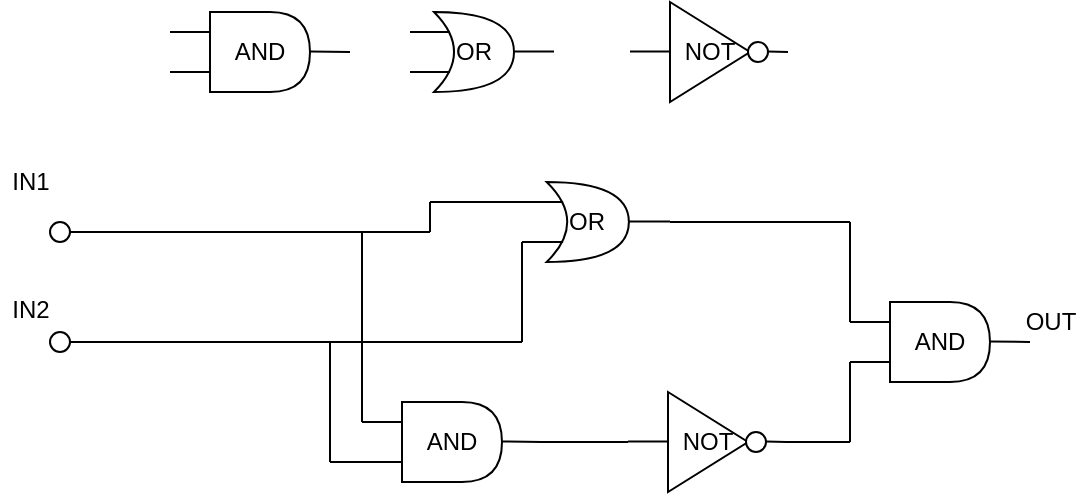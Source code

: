 <mxfile>
    <diagram id="XJSP2jGHWTgzpVkIdk8x" name="Page-1">
        <mxGraphModel dx="889" dy="630" grid="1" gridSize="10" guides="1" tooltips="1" connect="1" arrows="1" fold="1" page="1" pageScale="1" pageWidth="827" pageHeight="1169" math="0" shadow="0">
            <root>
                <mxCell id="0"/>
                <mxCell id="1" parent="0"/>
                <mxCell id="17" value="" style="group" vertex="1" connectable="0" parent="1">
                    <mxGeometry x="130" y="135" width="90" height="40" as="geometry"/>
                </mxCell>
                <mxCell id="2" value="AND" style="shape=delay;whiteSpace=wrap;html=1;" vertex="1" parent="17">
                    <mxGeometry x="20" width="50" height="40" as="geometry"/>
                </mxCell>
                <mxCell id="10" value="" style="endArrow=none;html=1;" edge="1" parent="17">
                    <mxGeometry width="50" height="50" relative="1" as="geometry">
                        <mxPoint y="10" as="sourcePoint"/>
                        <mxPoint x="20" y="10" as="targetPoint"/>
                    </mxGeometry>
                </mxCell>
                <mxCell id="11" value="" style="endArrow=none;html=1;" edge="1" parent="17">
                    <mxGeometry width="50" height="50" relative="1" as="geometry">
                        <mxPoint y="30" as="sourcePoint"/>
                        <mxPoint x="20" y="30" as="targetPoint"/>
                    </mxGeometry>
                </mxCell>
                <mxCell id="12" value="" style="endArrow=none;html=1;" edge="1" parent="17">
                    <mxGeometry width="50" height="50" relative="1" as="geometry">
                        <mxPoint x="70" y="19.71" as="sourcePoint"/>
                        <mxPoint x="90" y="20" as="targetPoint"/>
                    </mxGeometry>
                </mxCell>
                <mxCell id="26" value="" style="group" vertex="1" connectable="0" parent="1">
                    <mxGeometry x="360" y="130" width="79" height="50" as="geometry"/>
                </mxCell>
                <mxCell id="18" value="NOT" style="triangle;whiteSpace=wrap;html=1;" vertex="1" parent="26">
                    <mxGeometry x="20" width="40" height="50" as="geometry"/>
                </mxCell>
                <mxCell id="19" value="" style="ellipse;whiteSpace=wrap;html=1;aspect=fixed;" vertex="1" parent="26">
                    <mxGeometry x="59" y="20" width="10" height="10" as="geometry"/>
                </mxCell>
                <mxCell id="20" value="" style="endArrow=none;html=1;" edge="1" parent="26">
                    <mxGeometry width="50" height="50" relative="1" as="geometry">
                        <mxPoint x="69" y="24.71" as="sourcePoint"/>
                        <mxPoint x="79" y="25" as="targetPoint"/>
                    </mxGeometry>
                </mxCell>
                <mxCell id="21" value="" style="endArrow=none;html=1;" edge="1" parent="26">
                    <mxGeometry width="50" height="50" relative="1" as="geometry">
                        <mxPoint y="24.71" as="sourcePoint"/>
                        <mxPoint x="20" y="24.71" as="targetPoint"/>
                    </mxGeometry>
                </mxCell>
                <mxCell id="27" value="" style="group" vertex="1" connectable="0" parent="1">
                    <mxGeometry x="250" y="135" width="72" height="40" as="geometry"/>
                </mxCell>
                <mxCell id="22" value="OR" style="shape=xor;whiteSpace=wrap;html=1;" vertex="1" parent="27">
                    <mxGeometry x="12" width="40" height="40" as="geometry"/>
                </mxCell>
                <mxCell id="23" value="" style="endArrow=none;html=1;" edge="1" parent="27">
                    <mxGeometry width="50" height="50" relative="1" as="geometry">
                        <mxPoint y="10" as="sourcePoint"/>
                        <mxPoint x="20" y="10" as="targetPoint"/>
                    </mxGeometry>
                </mxCell>
                <mxCell id="24" value="" style="endArrow=none;html=1;" edge="1" parent="27">
                    <mxGeometry width="50" height="50" relative="1" as="geometry">
                        <mxPoint y="30" as="sourcePoint"/>
                        <mxPoint x="20" y="30" as="targetPoint"/>
                    </mxGeometry>
                </mxCell>
                <mxCell id="25" value="" style="endArrow=none;html=1;" edge="1" parent="27">
                    <mxGeometry width="50" height="50" relative="1" as="geometry">
                        <mxPoint x="52" y="19.71" as="sourcePoint"/>
                        <mxPoint x="72" y="19.71" as="targetPoint"/>
                    </mxGeometry>
                </mxCell>
                <mxCell id="28" value="" style="group" vertex="1" connectable="0" parent="1">
                    <mxGeometry x="226" y="330" width="90" height="40" as="geometry"/>
                </mxCell>
                <mxCell id="29" value="AND" style="shape=delay;whiteSpace=wrap;html=1;" vertex="1" parent="28">
                    <mxGeometry x="20" width="50" height="40" as="geometry"/>
                </mxCell>
                <mxCell id="30" value="" style="endArrow=none;html=1;" edge="1" parent="28">
                    <mxGeometry width="50" height="50" relative="1" as="geometry">
                        <mxPoint y="10" as="sourcePoint"/>
                        <mxPoint x="20" y="10" as="targetPoint"/>
                    </mxGeometry>
                </mxCell>
                <mxCell id="31" value="" style="endArrow=none;html=1;" edge="1" parent="28">
                    <mxGeometry width="50" height="50" relative="1" as="geometry">
                        <mxPoint y="30" as="sourcePoint"/>
                        <mxPoint x="20" y="30" as="targetPoint"/>
                    </mxGeometry>
                </mxCell>
                <mxCell id="32" value="" style="endArrow=none;html=1;" edge="1" parent="28">
                    <mxGeometry width="50" height="50" relative="1" as="geometry">
                        <mxPoint x="70" y="19.71" as="sourcePoint"/>
                        <mxPoint x="90" y="20" as="targetPoint"/>
                    </mxGeometry>
                </mxCell>
                <mxCell id="33" value="" style="group" vertex="1" connectable="0" parent="1">
                    <mxGeometry x="359" y="325" width="79" height="50" as="geometry"/>
                </mxCell>
                <mxCell id="34" value="NOT" style="triangle;whiteSpace=wrap;html=1;" vertex="1" parent="33">
                    <mxGeometry x="20" width="40" height="50" as="geometry"/>
                </mxCell>
                <mxCell id="35" value="" style="ellipse;whiteSpace=wrap;html=1;aspect=fixed;" vertex="1" parent="33">
                    <mxGeometry x="59" y="20" width="10" height="10" as="geometry"/>
                </mxCell>
                <mxCell id="36" value="" style="endArrow=none;html=1;" edge="1" parent="33">
                    <mxGeometry width="50" height="50" relative="1" as="geometry">
                        <mxPoint x="69" y="24.71" as="sourcePoint"/>
                        <mxPoint x="79" y="25" as="targetPoint"/>
                    </mxGeometry>
                </mxCell>
                <mxCell id="37" value="" style="endArrow=none;html=1;" edge="1" parent="33">
                    <mxGeometry width="50" height="50" relative="1" as="geometry">
                        <mxPoint y="24.71" as="sourcePoint"/>
                        <mxPoint x="20" y="24.71" as="targetPoint"/>
                    </mxGeometry>
                </mxCell>
                <mxCell id="38" value="" style="group" vertex="1" connectable="0" parent="1">
                    <mxGeometry x="306" y="220" width="74" height="40" as="geometry"/>
                </mxCell>
                <mxCell id="39" value="OR" style="shape=xor;whiteSpace=wrap;html=1;" vertex="1" parent="38">
                    <mxGeometry x="12.333" width="41.111" height="40" as="geometry"/>
                </mxCell>
                <mxCell id="40" value="" style="endArrow=none;html=1;" edge="1" parent="38">
                    <mxGeometry width="50" height="50" relative="1" as="geometry">
                        <mxPoint y="10" as="sourcePoint"/>
                        <mxPoint x="20.556" y="10" as="targetPoint"/>
                    </mxGeometry>
                </mxCell>
                <mxCell id="41" value="" style="endArrow=none;html=1;" edge="1" parent="38">
                    <mxGeometry width="50" height="50" relative="1" as="geometry">
                        <mxPoint y="30" as="sourcePoint"/>
                        <mxPoint x="20.556" y="30" as="targetPoint"/>
                    </mxGeometry>
                </mxCell>
                <mxCell id="42" value="" style="endArrow=none;html=1;" edge="1" parent="38">
                    <mxGeometry width="50" height="50" relative="1" as="geometry">
                        <mxPoint x="53.444" y="19.71" as="sourcePoint"/>
                        <mxPoint x="74" y="19.71" as="targetPoint"/>
                    </mxGeometry>
                </mxCell>
                <mxCell id="48" value="" style="ellipse;whiteSpace=wrap;html=1;aspect=fixed;" vertex="1" parent="1">
                    <mxGeometry x="70" y="240" width="10" height="10" as="geometry"/>
                </mxCell>
                <mxCell id="49" value="" style="ellipse;whiteSpace=wrap;html=1;aspect=fixed;" vertex="1" parent="1">
                    <mxGeometry x="70" y="295" width="10" height="10" as="geometry"/>
                </mxCell>
                <mxCell id="50" value="IN1" style="text;html=1;align=center;verticalAlign=middle;resizable=0;points=[];autosize=1;strokeColor=none;" vertex="1" parent="1">
                    <mxGeometry x="45" y="210" width="30" height="20" as="geometry"/>
                </mxCell>
                <mxCell id="51" value="IN2" style="text;html=1;align=center;verticalAlign=middle;resizable=0;points=[];autosize=1;strokeColor=none;" vertex="1" parent="1">
                    <mxGeometry x="45" y="274" width="30" height="20" as="geometry"/>
                </mxCell>
                <mxCell id="53" value="" style="endArrow=none;html=1;exitX=1;exitY=0.5;exitDx=0;exitDy=0;" edge="1" parent="1" source="48">
                    <mxGeometry width="50" height="50" relative="1" as="geometry">
                        <mxPoint x="330" y="320" as="sourcePoint"/>
                        <mxPoint x="260" y="245" as="targetPoint"/>
                    </mxGeometry>
                </mxCell>
                <mxCell id="55" value="" style="endArrow=none;html=1;" edge="1" parent="1">
                    <mxGeometry width="50" height="50" relative="1" as="geometry">
                        <mxPoint x="80" y="300" as="sourcePoint"/>
                        <mxPoint x="306" y="300" as="targetPoint"/>
                    </mxGeometry>
                </mxCell>
                <mxCell id="57" value="" style="endArrow=none;html=1;" edge="1" parent="1">
                    <mxGeometry width="50" height="50" relative="1" as="geometry">
                        <mxPoint x="226" y="340" as="sourcePoint"/>
                        <mxPoint x="226" y="245" as="targetPoint"/>
                    </mxGeometry>
                </mxCell>
                <mxCell id="58" value="" style="endArrow=none;html=1;" edge="1" parent="1">
                    <mxGeometry width="50" height="50" relative="1" as="geometry">
                        <mxPoint x="210" y="360" as="sourcePoint"/>
                        <mxPoint x="210" y="300" as="targetPoint"/>
                    </mxGeometry>
                </mxCell>
                <mxCell id="59" value="" style="endArrow=none;html=1;" edge="1" parent="1">
                    <mxGeometry width="50" height="50" relative="1" as="geometry">
                        <mxPoint x="210" y="360" as="sourcePoint"/>
                        <mxPoint x="230" y="360" as="targetPoint"/>
                    </mxGeometry>
                </mxCell>
                <mxCell id="60" value="" style="endArrow=none;html=1;" edge="1" parent="1">
                    <mxGeometry width="50" height="50" relative="1" as="geometry">
                        <mxPoint x="260" y="230" as="sourcePoint"/>
                        <mxPoint x="260" y="245" as="targetPoint"/>
                    </mxGeometry>
                </mxCell>
                <mxCell id="61" value="" style="endArrow=none;html=1;" edge="1" parent="1">
                    <mxGeometry width="50" height="50" relative="1" as="geometry">
                        <mxPoint x="260" y="230" as="sourcePoint"/>
                        <mxPoint x="310" y="230" as="targetPoint"/>
                    </mxGeometry>
                </mxCell>
                <mxCell id="62" value="" style="endArrow=none;html=1;" edge="1" parent="1">
                    <mxGeometry width="50" height="50" relative="1" as="geometry">
                        <mxPoint x="306" y="300" as="sourcePoint"/>
                        <mxPoint x="306" y="250" as="targetPoint"/>
                    </mxGeometry>
                </mxCell>
                <mxCell id="63" value="" style="endArrow=none;html=1;" edge="1" parent="1">
                    <mxGeometry width="50" height="50" relative="1" as="geometry">
                        <mxPoint x="316" y="350" as="sourcePoint"/>
                        <mxPoint x="359" y="350" as="targetPoint"/>
                    </mxGeometry>
                </mxCell>
                <mxCell id="66" value="" style="endArrow=none;html=1;" edge="1" parent="1">
                    <mxGeometry width="50" height="50" relative="1" as="geometry">
                        <mxPoint x="380" y="240" as="sourcePoint"/>
                        <mxPoint x="470" y="240" as="targetPoint"/>
                    </mxGeometry>
                </mxCell>
                <mxCell id="67" value="" style="endArrow=none;html=1;" edge="1" parent="1">
                    <mxGeometry width="50" height="50" relative="1" as="geometry">
                        <mxPoint x="438" y="350" as="sourcePoint"/>
                        <mxPoint x="470" y="350" as="targetPoint"/>
                    </mxGeometry>
                </mxCell>
                <mxCell id="68" value="" style="endArrow=none;html=1;" edge="1" parent="1">
                    <mxGeometry width="50" height="50" relative="1" as="geometry">
                        <mxPoint x="470" y="290" as="sourcePoint"/>
                        <mxPoint x="470" y="240" as="targetPoint"/>
                    </mxGeometry>
                </mxCell>
                <mxCell id="69" value="" style="endArrow=none;html=1;" edge="1" parent="1">
                    <mxGeometry width="50" height="50" relative="1" as="geometry">
                        <mxPoint x="470" y="350" as="sourcePoint"/>
                        <mxPoint x="470" y="310" as="targetPoint"/>
                    </mxGeometry>
                </mxCell>
                <mxCell id="70" value="OUT" style="text;html=1;align=center;verticalAlign=middle;resizable=0;points=[];autosize=1;strokeColor=none;" vertex="1" parent="1">
                    <mxGeometry x="550" y="280" width="40" height="20" as="geometry"/>
                </mxCell>
                <mxCell id="71" value="" style="group" vertex="1" connectable="0" parent="1">
                    <mxGeometry x="470" y="280" width="90" height="40" as="geometry"/>
                </mxCell>
                <mxCell id="72" value="AND" style="shape=delay;whiteSpace=wrap;html=1;" vertex="1" parent="71">
                    <mxGeometry x="20" width="50" height="40" as="geometry"/>
                </mxCell>
                <mxCell id="73" value="" style="endArrow=none;html=1;" edge="1" parent="71">
                    <mxGeometry width="50" height="50" relative="1" as="geometry">
                        <mxPoint y="10" as="sourcePoint"/>
                        <mxPoint x="20" y="10" as="targetPoint"/>
                    </mxGeometry>
                </mxCell>
                <mxCell id="74" value="" style="endArrow=none;html=1;" edge="1" parent="71">
                    <mxGeometry width="50" height="50" relative="1" as="geometry">
                        <mxPoint y="30" as="sourcePoint"/>
                        <mxPoint x="20" y="30" as="targetPoint"/>
                    </mxGeometry>
                </mxCell>
                <mxCell id="75" value="" style="endArrow=none;html=1;" edge="1" parent="71">
                    <mxGeometry width="50" height="50" relative="1" as="geometry">
                        <mxPoint x="70" y="19.71" as="sourcePoint"/>
                        <mxPoint x="90" y="20" as="targetPoint"/>
                    </mxGeometry>
                </mxCell>
            </root>
        </mxGraphModel>
    </diagram>
</mxfile>